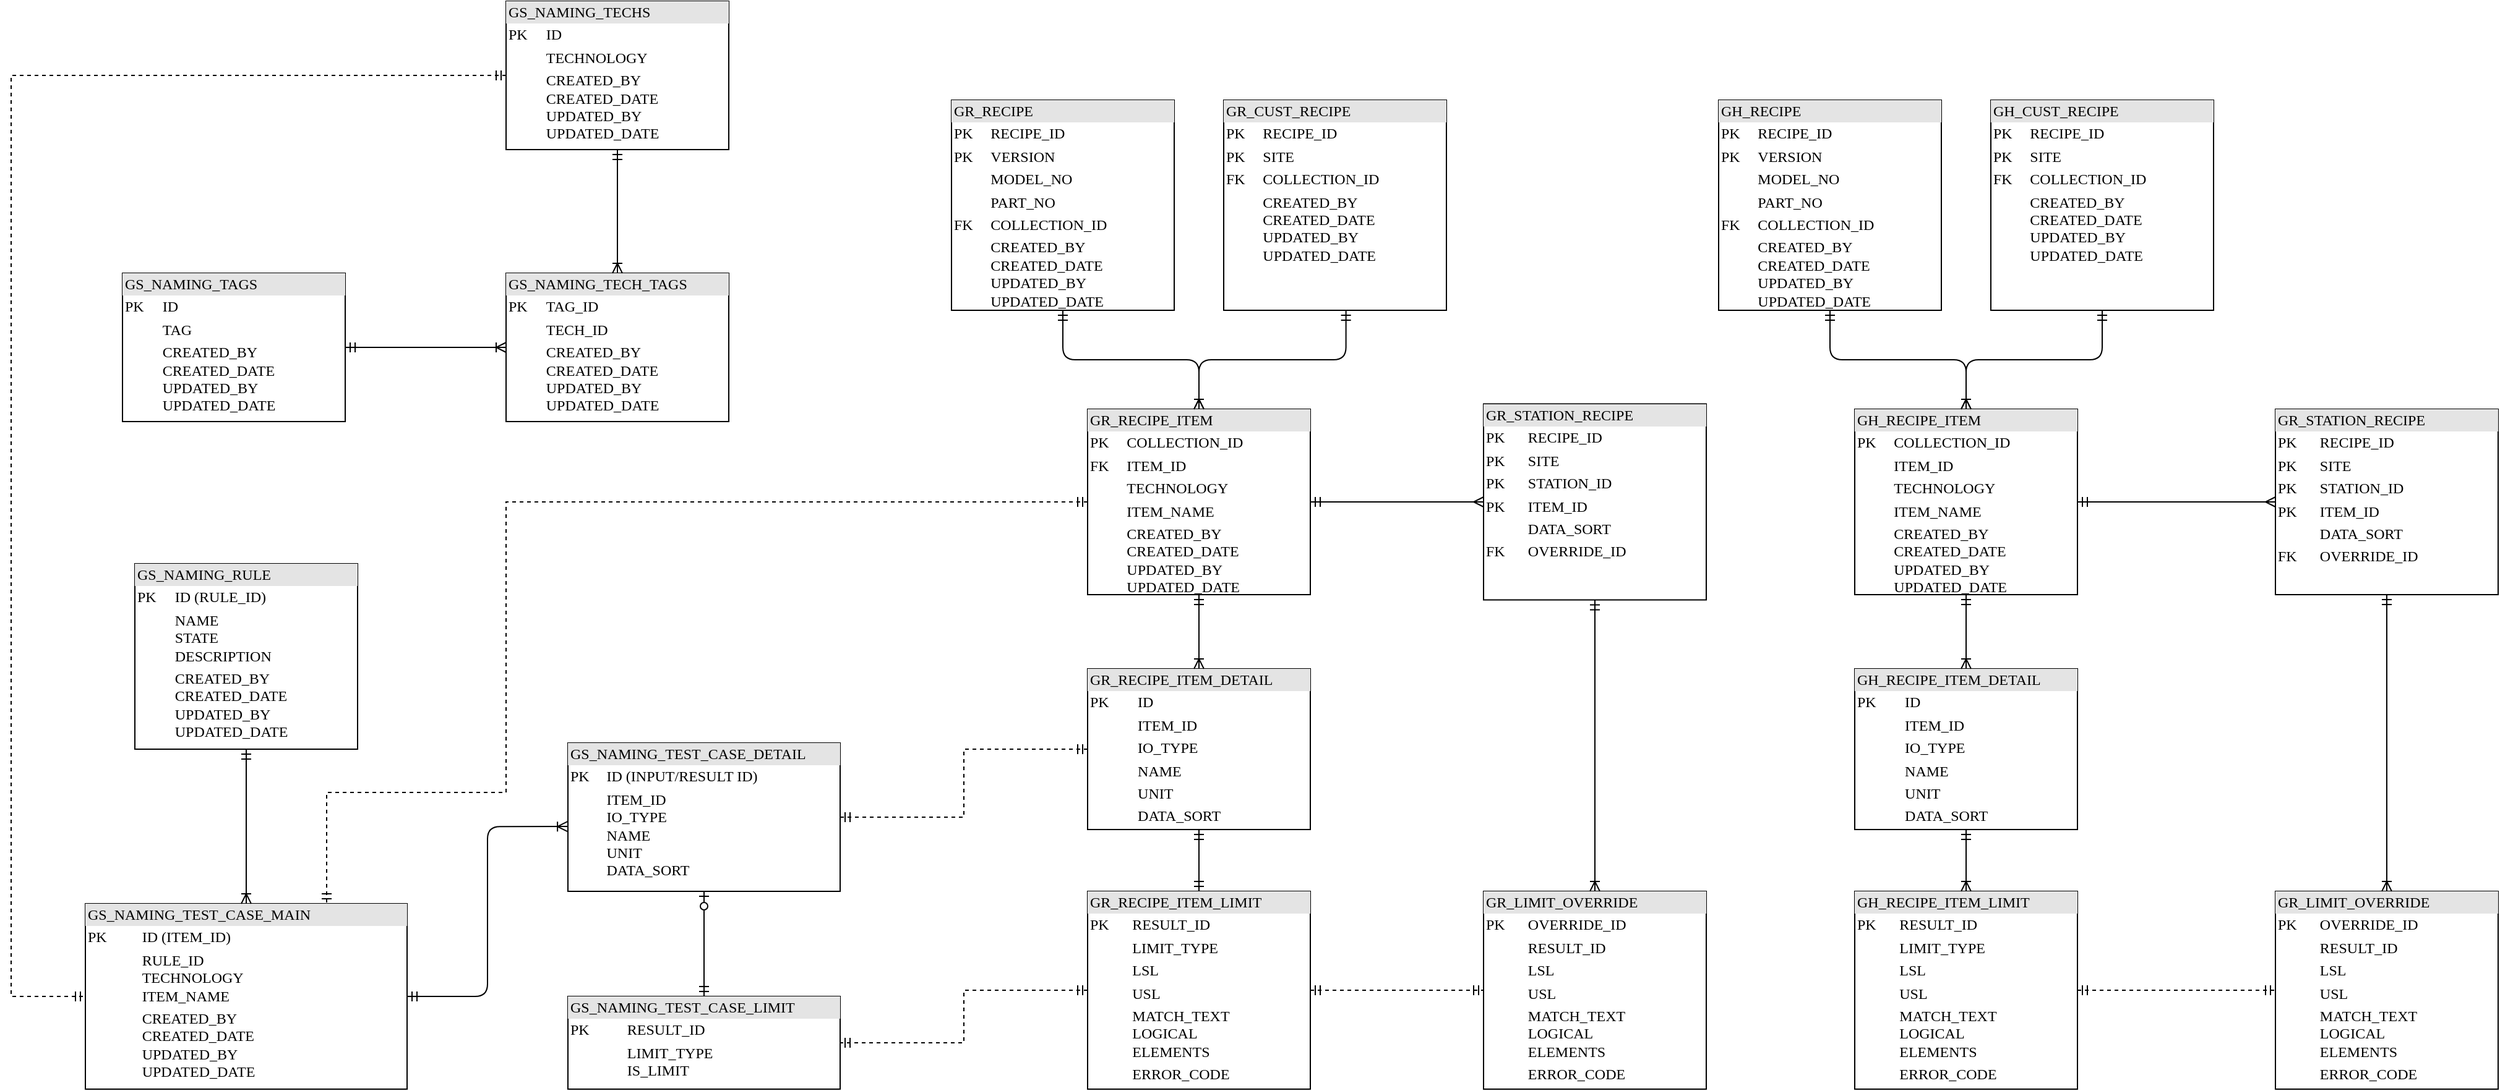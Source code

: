 <mxfile version="15.3.0" type="github"><diagram name="Page-1" id="2ca16b54-16f6-2749-3443-fa8db7711227"><mxGraphModel dx="3674" dy="1411" grid="1" gridSize="10" guides="1" tooltips="1" connect="1" arrows="1" fold="1" page="1" pageScale="1" pageWidth="1100" pageHeight="850" background="none" math="0" shadow="0"><root><mxCell id="0"/><mxCell id="1" parent="0"/><mxCell id="GwZT834iUaxnqz1lLXwt-57" value="" style="group" vertex="1" connectable="0" parent="1"><mxGeometry x="-990" y="30" width="2010" height="880" as="geometry"/></mxCell><mxCell id="GwZT834iUaxnqz1lLXwt-1" value="&lt;div style=&quot;box-sizing: border-box ; width: 100% ; background: #e4e4e4 ; padding: 2px&quot;&gt;GS_NAMING_TAGS&lt;/div&gt;&lt;table style=&quot;width: 100% ; font-size: 1em&quot; cellpadding=&quot;2&quot; cellspacing=&quot;0&quot;&gt;&lt;tbody&gt;&lt;tr&gt;&lt;td&gt;PK&lt;/td&gt;&lt;td&gt;ID&lt;/td&gt;&lt;/tr&gt;&lt;tr&gt;&lt;td&gt;&lt;br&gt;&lt;/td&gt;&lt;td&gt;TAG&lt;/td&gt;&lt;/tr&gt;&lt;tr&gt;&lt;td&gt;&lt;/td&gt;&lt;td&gt;CREATED_BY&lt;br&gt;CREATED_DATE&lt;br&gt;UPDATED_BY&lt;br&gt;UPDATED_DATE&lt;/td&gt;&lt;/tr&gt;&lt;/tbody&gt;&lt;/table&gt;" style="verticalAlign=top;align=left;overflow=fill;html=1;rounded=0;shadow=0;comic=0;labelBackgroundColor=none;strokeWidth=1;fontFamily=Verdana;fontSize=12" vertex="1" parent="GwZT834iUaxnqz1lLXwt-57"><mxGeometry x="90" y="220" width="180" height="120" as="geometry"/></mxCell><mxCell id="GwZT834iUaxnqz1lLXwt-2" value="&lt;div style=&quot;box-sizing: border-box ; width: 100% ; background: #e4e4e4 ; padding: 2px&quot;&gt;GS_NAMING_TECH_TAGS&lt;/div&gt;&lt;table style=&quot;width: 100% ; font-size: 1em&quot; cellpadding=&quot;2&quot; cellspacing=&quot;0&quot;&gt;&lt;tbody&gt;&lt;tr&gt;&lt;td&gt;PK&lt;/td&gt;&lt;td&gt;TAG_ID&lt;/td&gt;&lt;/tr&gt;&lt;tr&gt;&lt;td&gt;&lt;br&gt;&lt;/td&gt;&lt;td&gt;TECH_ID&lt;/td&gt;&lt;/tr&gt;&lt;tr&gt;&lt;td&gt;&lt;/td&gt;&lt;td&gt;CREATED_BY&lt;br&gt;CREATED_DATE&lt;br&gt;UPDATED_BY&lt;br&gt;UPDATED_DATE&lt;br&gt;&lt;/td&gt;&lt;/tr&gt;&lt;/tbody&gt;&lt;/table&gt;" style="verticalAlign=top;align=left;overflow=fill;html=1;rounded=0;shadow=0;comic=0;labelBackgroundColor=none;strokeWidth=1;fontFamily=Verdana;fontSize=12" vertex="1" parent="GwZT834iUaxnqz1lLXwt-57"><mxGeometry x="400" y="220" width="180" height="120" as="geometry"/></mxCell><mxCell id="GwZT834iUaxnqz1lLXwt-3" value="&lt;div style=&quot;box-sizing: border-box ; width: 100% ; background: #e4e4e4 ; padding: 2px&quot;&gt;GS_NAMING_TECHS&lt;/div&gt;&lt;table style=&quot;width: 100% ; font-size: 1em&quot; cellpadding=&quot;2&quot; cellspacing=&quot;0&quot;&gt;&lt;tbody&gt;&lt;tr&gt;&lt;td&gt;PK&lt;/td&gt;&lt;td&gt;ID&lt;/td&gt;&lt;/tr&gt;&lt;tr&gt;&lt;td&gt;&lt;br&gt;&lt;/td&gt;&lt;td&gt;TECHNOLOGY&lt;/td&gt;&lt;/tr&gt;&lt;tr&gt;&lt;td&gt;&lt;/td&gt;&lt;td&gt;CREATED_BY&lt;br&gt;CREATED_DATE&lt;br&gt;UPDATED_BY&lt;br&gt;UPDATED_DATE&lt;/td&gt;&lt;/tr&gt;&lt;/tbody&gt;&lt;/table&gt;" style="verticalAlign=top;align=left;overflow=fill;html=1;rounded=0;shadow=0;comic=0;labelBackgroundColor=none;strokeWidth=1;fontFamily=Verdana;fontSize=12" vertex="1" parent="GwZT834iUaxnqz1lLXwt-57"><mxGeometry x="400" width="180" height="120" as="geometry"/></mxCell><mxCell id="GwZT834iUaxnqz1lLXwt-4" value="" style="edgeStyle=orthogonalEdgeStyle;html=1;endArrow=ERoneToMany;startArrow=ERmandOne;labelBackgroundColor=none;fontFamily=Verdana;fontSize=12;align=left;exitX=0.5;exitY=1;exitDx=0;exitDy=0;" edge="1" parent="GwZT834iUaxnqz1lLXwt-57" source="GwZT834iUaxnqz1lLXwt-3" target="GwZT834iUaxnqz1lLXwt-2"><mxGeometry width="100" height="100" relative="1" as="geometry"><mxPoint x="950" y="190" as="sourcePoint"/><mxPoint x="950" y="250" as="targetPoint"/></mxGeometry></mxCell><mxCell id="GwZT834iUaxnqz1lLXwt-5" value="" style="edgeStyle=orthogonalEdgeStyle;html=1;endArrow=ERoneToMany;startArrow=ERmandOne;labelBackgroundColor=none;fontFamily=Verdana;fontSize=12;align=left;entryX=0;entryY=0.5;entryDx=0;entryDy=0;" edge="1" parent="GwZT834iUaxnqz1lLXwt-57" source="GwZT834iUaxnqz1lLXwt-1" target="GwZT834iUaxnqz1lLXwt-2"><mxGeometry width="100" height="100" relative="1" as="geometry"><mxPoint x="500" y="170" as="sourcePoint"/><mxPoint x="500" y="230" as="targetPoint"/></mxGeometry></mxCell><mxCell id="GwZT834iUaxnqz1lLXwt-6" value="&lt;div style=&quot;box-sizing: border-box ; width: 100% ; background: #e4e4e4 ; padding: 2px&quot;&gt;GS_NAMING_TEST_CASE_DETAIL&lt;/div&gt;&lt;table style=&quot;width: 100% ; font-size: 1em&quot; cellpadding=&quot;2&quot; cellspacing=&quot;0&quot;&gt;&lt;tbody&gt;&lt;tr&gt;&lt;td&gt;PK&lt;/td&gt;&lt;td&gt;ID (INPUT/RESULT ID)&lt;/td&gt;&lt;/tr&gt;&lt;tr&gt;&lt;td&gt;&lt;br&gt;&lt;/td&gt;&lt;td&gt;ITEM_ID&lt;br&gt;IO_TYPE&lt;br&gt;NAME&lt;br&gt;UNIT&lt;br&gt;DATA_SORT&lt;/td&gt;&lt;/tr&gt;&lt;tr&gt;&lt;td&gt;&lt;/td&gt;&lt;td&gt;&lt;br&gt;&lt;/td&gt;&lt;/tr&gt;&lt;/tbody&gt;&lt;/table&gt;" style="verticalAlign=top;align=left;overflow=fill;html=1;rounded=0;shadow=0;comic=0;labelBackgroundColor=none;strokeWidth=1;fontFamily=Verdana;fontSize=12" vertex="1" parent="GwZT834iUaxnqz1lLXwt-57"><mxGeometry x="450" y="600" width="220" height="120" as="geometry"/></mxCell><mxCell id="GwZT834iUaxnqz1lLXwt-7" value="&lt;div style=&quot;box-sizing: border-box ; width: 100% ; background: #e4e4e4 ; padding: 2px&quot;&gt;GS_NAMING_TEST_CASE_LIMIT&lt;/div&gt;&lt;table style=&quot;width: 100% ; font-size: 1em&quot; cellpadding=&quot;2&quot; cellspacing=&quot;0&quot;&gt;&lt;tbody&gt;&lt;tr&gt;&lt;td&gt;PK&lt;/td&gt;&lt;td&gt;RESULT_ID&lt;/td&gt;&lt;/tr&gt;&lt;tr&gt;&lt;td&gt;&lt;br&gt;&lt;/td&gt;&lt;td&gt;LIMIT_TYPE&lt;br&gt;IS_LIMIT&lt;/td&gt;&lt;/tr&gt;&lt;tr&gt;&lt;td&gt;&lt;/td&gt;&lt;td&gt;&lt;br&gt;&lt;/td&gt;&lt;/tr&gt;&lt;/tbody&gt;&lt;/table&gt;" style="verticalAlign=top;align=left;overflow=fill;html=1;rounded=0;shadow=0;comic=0;labelBackgroundColor=none;strokeWidth=1;fontFamily=Verdana;fontSize=12" vertex="1" parent="GwZT834iUaxnqz1lLXwt-57"><mxGeometry x="450" y="805" width="220" height="75" as="geometry"/></mxCell><mxCell id="GwZT834iUaxnqz1lLXwt-8" value="&lt;div style=&quot;box-sizing: border-box ; width: 100% ; background: #e4e4e4 ; padding: 2px&quot;&gt;GS_NAMING_TEST_CASE_MAIN&lt;/div&gt;&lt;table style=&quot;width: 100% ; font-size: 1em&quot; cellpadding=&quot;2&quot; cellspacing=&quot;0&quot;&gt;&lt;tbody&gt;&lt;tr&gt;&lt;td&gt;PK&lt;/td&gt;&lt;td&gt;ID (ITEM_ID)&lt;/td&gt;&lt;/tr&gt;&lt;tr&gt;&lt;td&gt;&lt;br&gt;&lt;/td&gt;&lt;td&gt;RULE_ID&lt;br&gt;TECHNOLOGY&lt;br&gt;ITEM_NAME&lt;/td&gt;&lt;/tr&gt;&lt;tr&gt;&lt;td&gt;&lt;/td&gt;&lt;td&gt;CREATED_BY&lt;br&gt;CREATED_DATE&lt;br&gt;UPDATED_BY&lt;br&gt;UPDATED_DATE&lt;/td&gt;&lt;/tr&gt;&lt;/tbody&gt;&lt;/table&gt;" style="verticalAlign=top;align=left;overflow=fill;html=1;rounded=0;shadow=0;comic=0;labelBackgroundColor=none;strokeWidth=1;fontFamily=Verdana;fontSize=12" vertex="1" parent="GwZT834iUaxnqz1lLXwt-57"><mxGeometry x="60" y="730" width="260" height="150" as="geometry"/></mxCell><mxCell id="GwZT834iUaxnqz1lLXwt-9" value="&lt;div style=&quot;box-sizing: border-box ; width: 100% ; background: #e4e4e4 ; padding: 2px&quot;&gt;GS_NAMING_RULE&lt;/div&gt;&lt;table style=&quot;width: 100% ; font-size: 1em&quot; cellpadding=&quot;2&quot; cellspacing=&quot;0&quot;&gt;&lt;tbody&gt;&lt;tr&gt;&lt;td&gt;PK&lt;/td&gt;&lt;td&gt;ID (RULE_ID)&lt;/td&gt;&lt;/tr&gt;&lt;tr&gt;&lt;td&gt;&lt;br&gt;&lt;/td&gt;&lt;td&gt;NAME&lt;br&gt;STATE&lt;br&gt;DESCRIPTION&lt;/td&gt;&lt;/tr&gt;&lt;tr&gt;&lt;td&gt;&lt;/td&gt;&lt;td&gt;CREATED_BY&lt;br&gt;CREATED_DATE&lt;br&gt;UPDATED_BY&lt;br&gt;UPDATED_DATE&lt;/td&gt;&lt;/tr&gt;&lt;/tbody&gt;&lt;/table&gt;" style="verticalAlign=top;align=left;overflow=fill;html=1;rounded=0;shadow=0;comic=0;labelBackgroundColor=none;strokeWidth=1;fontFamily=Verdana;fontSize=12" vertex="1" parent="GwZT834iUaxnqz1lLXwt-57"><mxGeometry x="100" y="455" width="180" height="150" as="geometry"/></mxCell><mxCell id="GwZT834iUaxnqz1lLXwt-12" value="" style="edgeStyle=orthogonalEdgeStyle;html=1;endArrow=ERoneToMany;startArrow=ERmandOne;labelBackgroundColor=none;fontFamily=Verdana;fontSize=12;align=left;exitX=0.5;exitY=1;exitDx=0;exitDy=0;" edge="1" parent="GwZT834iUaxnqz1lLXwt-57" source="GwZT834iUaxnqz1lLXwt-9" target="GwZT834iUaxnqz1lLXwt-8"><mxGeometry width="100" height="100" relative="1" as="geometry"><mxPoint x="880" y="170" as="sourcePoint"/><mxPoint x="880" y="230" as="targetPoint"/></mxGeometry></mxCell><mxCell id="GwZT834iUaxnqz1lLXwt-13" value="" style="edgeStyle=orthogonalEdgeStyle;html=1;endArrow=ERoneToMany;startArrow=ERmandOne;labelBackgroundColor=none;fontFamily=Verdana;fontSize=12;align=left;exitX=1;exitY=0.5;exitDx=0;exitDy=0;entryX=-0.002;entryY=0.563;entryDx=0;entryDy=0;entryPerimeter=0;" edge="1" parent="GwZT834iUaxnqz1lLXwt-57" source="GwZT834iUaxnqz1lLXwt-8" target="GwZT834iUaxnqz1lLXwt-6"><mxGeometry width="100" height="100" relative="1" as="geometry"><mxPoint x="150" y="640" as="sourcePoint"/><mxPoint x="200" y="740" as="targetPoint"/></mxGeometry></mxCell><mxCell id="GwZT834iUaxnqz1lLXwt-15" style="edgeStyle=orthogonalEdgeStyle;rounded=0;orthogonalLoop=1;jettySize=auto;html=1;exitX=0;exitY=0.5;exitDx=0;exitDy=0;entryX=0;entryY=0.5;entryDx=0;entryDy=0;startArrow=ERmandOne;startFill=0;endArrow=ERmandOne;endFill=0;dashed=1;" edge="1" parent="GwZT834iUaxnqz1lLXwt-57" source="GwZT834iUaxnqz1lLXwt-3" target="GwZT834iUaxnqz1lLXwt-8"><mxGeometry relative="1" as="geometry"><Array as="points"><mxPoint y="60"/><mxPoint y="805"/></Array></mxGeometry></mxCell><mxCell id="GwZT834iUaxnqz1lLXwt-14" value="" style="edgeStyle=orthogonalEdgeStyle;html=1;endArrow=ERzeroToOne;startArrow=ERmandOne;labelBackgroundColor=none;fontFamily=Verdana;fontSize=12;align=left;exitX=0.5;exitY=0;exitDx=0;exitDy=0;endFill=0;" edge="1" parent="GwZT834iUaxnqz1lLXwt-57" source="GwZT834iUaxnqz1lLXwt-7" target="GwZT834iUaxnqz1lLXwt-6"><mxGeometry width="100" height="100" relative="1" as="geometry"><mxPoint x="320" y="670" as="sourcePoint"/><mxPoint x="459.56" y="532.56" as="targetPoint"/></mxGeometry></mxCell><mxCell id="GwZT834iUaxnqz1lLXwt-16" value="&lt;div style=&quot;box-sizing: border-box ; width: 100% ; background: #e4e4e4 ; padding: 2px&quot;&gt;GR_RECIPE&lt;/div&gt;&lt;table style=&quot;width: 100% ; font-size: 1em&quot; cellpadding=&quot;2&quot; cellspacing=&quot;0&quot;&gt;&lt;tbody&gt;&lt;tr&gt;&lt;td&gt;PK&lt;/td&gt;&lt;td&gt;RECIPE_ID&lt;/td&gt;&lt;/tr&gt;&lt;tr&gt;&lt;td&gt;PK&lt;/td&gt;&lt;td&gt;VERSION&lt;/td&gt;&lt;/tr&gt;&lt;tr&gt;&lt;td&gt;&lt;/td&gt;&lt;td&gt;MODEL_NO&lt;/td&gt;&lt;/tr&gt;&lt;tr&gt;&lt;td&gt;&lt;br&gt;&lt;/td&gt;&lt;td&gt;PART_NO&lt;br&gt;&lt;/td&gt;&lt;/tr&gt;&lt;tr&gt;&lt;td&gt;FK&lt;/td&gt;&lt;td&gt;COLLECTION_ID&lt;br&gt;&lt;/td&gt;&lt;/tr&gt;&lt;tr&gt;&lt;td&gt;&lt;br&gt;&lt;/td&gt;&lt;td&gt;CREATED_BY&lt;br&gt;CREATED_DATE&lt;br&gt;UPDATED_BY&lt;br&gt;UPDATED_DATE&lt;br&gt;&lt;/td&gt;&lt;/tr&gt;&lt;/tbody&gt;&lt;/table&gt;" style="verticalAlign=top;align=left;overflow=fill;html=1;rounded=0;shadow=0;comic=0;labelBackgroundColor=none;strokeWidth=1;fontFamily=Verdana;fontSize=12" vertex="1" parent="GwZT834iUaxnqz1lLXwt-57"><mxGeometry x="760" y="80" width="180" height="170" as="geometry"/></mxCell><mxCell id="GwZT834iUaxnqz1lLXwt-17" value="&lt;div style=&quot;box-sizing: border-box ; width: 100% ; background: #e4e4e4 ; padding: 2px&quot;&gt;GR_RECIPE_ITEM&lt;/div&gt;&lt;table style=&quot;width: 100% ; font-size: 1em&quot; cellpadding=&quot;2&quot; cellspacing=&quot;0&quot;&gt;&lt;tbody&gt;&lt;tr&gt;&lt;td&gt;PK&lt;/td&gt;&lt;td&gt;COLLECTION_ID&lt;br&gt;&lt;/td&gt;&lt;/tr&gt;&lt;tr&gt;&lt;td&gt;FK&lt;/td&gt;&lt;td&gt;ITEM_ID&lt;br&gt;&lt;/td&gt;&lt;/tr&gt;&lt;tr&gt;&lt;td&gt;&lt;/td&gt;&lt;td&gt;TECHNOLOGY&lt;br&gt;&lt;/td&gt;&lt;/tr&gt;&lt;tr&gt;&lt;td&gt;&lt;br&gt;&lt;/td&gt;&lt;td&gt;ITEM_NAME&lt;br&gt;&lt;/td&gt;&lt;/tr&gt;&lt;tr&gt;&lt;td&gt;&lt;br&gt;&lt;/td&gt;&lt;td&gt;CREATED_BY&lt;br&gt;CREATED_DATE&lt;br&gt;UPDATED_BY&lt;br&gt;UPDATED_DATE&lt;br&gt;&lt;/td&gt;&lt;/tr&gt;&lt;tr&gt;&lt;td&gt;&lt;br&gt;&lt;/td&gt;&lt;td&gt;&lt;br&gt;&lt;/td&gt;&lt;/tr&gt;&lt;/tbody&gt;&lt;/table&gt;" style="verticalAlign=top;align=left;overflow=fill;html=1;rounded=0;shadow=0;comic=0;labelBackgroundColor=none;strokeWidth=1;fontFamily=Verdana;fontSize=12" vertex="1" parent="GwZT834iUaxnqz1lLXwt-57"><mxGeometry x="870" y="330" width="180" height="150" as="geometry"/></mxCell><mxCell id="GwZT834iUaxnqz1lLXwt-20" value="&lt;div style=&quot;box-sizing: border-box ; width: 100% ; background: #e4e4e4 ; padding: 2px&quot;&gt;GR_CUST_RECIPE&lt;/div&gt;&lt;table style=&quot;width: 100% ; font-size: 1em&quot; cellpadding=&quot;2&quot; cellspacing=&quot;0&quot;&gt;&lt;tbody&gt;&lt;tr&gt;&lt;td&gt;PK&lt;/td&gt;&lt;td&gt;RECIPE_ID&lt;/td&gt;&lt;/tr&gt;&lt;tr&gt;&lt;td&gt;PK&lt;/td&gt;&lt;td&gt;SITE&lt;/td&gt;&lt;/tr&gt;&lt;tr&gt;&lt;td&gt;FK&lt;/td&gt;&lt;td&gt;COLLECTION_ID&lt;/td&gt;&lt;/tr&gt;&lt;tr&gt;&lt;td&gt;&lt;br&gt;&lt;/td&gt;&lt;td&gt;CREATED_BY&lt;br&gt;CREATED_DATE&lt;br&gt;UPDATED_BY&lt;br&gt;UPDATED_DATE&lt;br&gt;&lt;/td&gt;&lt;/tr&gt;&lt;tr&gt;&lt;td&gt;&lt;br&gt;&lt;/td&gt;&lt;td&gt;&lt;br&gt;&lt;/td&gt;&lt;/tr&gt;&lt;tr&gt;&lt;td&gt;&lt;br&gt;&lt;/td&gt;&lt;td&gt;&lt;br&gt;&lt;/td&gt;&lt;/tr&gt;&lt;/tbody&gt;&lt;/table&gt;" style="verticalAlign=top;align=left;overflow=fill;html=1;rounded=0;shadow=0;comic=0;labelBackgroundColor=none;strokeWidth=1;fontFamily=Verdana;fontSize=12" vertex="1" parent="GwZT834iUaxnqz1lLXwt-57"><mxGeometry x="980" y="80" width="180" height="170" as="geometry"/></mxCell><mxCell id="GwZT834iUaxnqz1lLXwt-21" value="&lt;div style=&quot;box-sizing: border-box ; width: 100% ; background: #e4e4e4 ; padding: 2px&quot;&gt;GR_RECIPE_ITEM_DETAIL&lt;br&gt;&lt;/div&gt;&lt;table style=&quot;width: 100% ; font-size: 1em&quot; cellpadding=&quot;2&quot; cellspacing=&quot;0&quot;&gt;&lt;tbody&gt;&lt;tr&gt;&lt;td&gt;PK&lt;/td&gt;&lt;td&gt;ID&lt;br&gt;&lt;/td&gt;&lt;/tr&gt;&lt;tr&gt;&lt;td&gt;&lt;br&gt;&lt;/td&gt;&lt;td&gt;ITEM_ID&lt;/td&gt;&lt;/tr&gt;&lt;tr&gt;&lt;td&gt;&lt;/td&gt;&lt;td&gt;IO_TYPE&lt;br&gt;&lt;/td&gt;&lt;/tr&gt;&lt;tr&gt;&lt;td&gt;&lt;br&gt;&lt;/td&gt;&lt;td&gt;NAME&lt;br&gt;&lt;/td&gt;&lt;/tr&gt;&lt;tr&gt;&lt;td&gt;&lt;br&gt;&lt;/td&gt;&lt;td&gt;UNIT&lt;br&gt;&lt;/td&gt;&lt;/tr&gt;&lt;tr&gt;&lt;td&gt;&lt;br&gt;&lt;/td&gt;&lt;td&gt;DATA_SORT&lt;br&gt;&lt;/td&gt;&lt;/tr&gt;&lt;/tbody&gt;&lt;/table&gt;" style="verticalAlign=top;align=left;overflow=fill;html=1;rounded=0;shadow=0;comic=0;labelBackgroundColor=none;strokeWidth=1;fontFamily=Verdana;fontSize=12" vertex="1" parent="GwZT834iUaxnqz1lLXwt-57"><mxGeometry x="870" y="540" width="180" height="130" as="geometry"/></mxCell><mxCell id="GwZT834iUaxnqz1lLXwt-22" value="&lt;div style=&quot;box-sizing: border-box ; width: 100% ; background: #e4e4e4 ; padding: 2px&quot;&gt;GR_RECIPE_ITEM_LIMIT&lt;br&gt;&lt;/div&gt;&lt;table style=&quot;width: 100% ; font-size: 1em&quot; cellpadding=&quot;2&quot; cellspacing=&quot;0&quot;&gt;&lt;tbody&gt;&lt;tr&gt;&lt;td&gt;PK&lt;/td&gt;&lt;td&gt;RESULT_ID&lt;br&gt;&lt;/td&gt;&lt;/tr&gt;&lt;tr&gt;&lt;td&gt;&lt;br&gt;&lt;/td&gt;&lt;td&gt;LIMIT_TYPE&lt;br&gt;&lt;/td&gt;&lt;/tr&gt;&lt;tr&gt;&lt;td&gt;&lt;/td&gt;&lt;td&gt;LSL&lt;br&gt;&lt;/td&gt;&lt;/tr&gt;&lt;tr&gt;&lt;td&gt;&lt;br&gt;&lt;/td&gt;&lt;td&gt;USL&lt;/td&gt;&lt;/tr&gt;&lt;tr&gt;&lt;td&gt;&lt;br&gt;&lt;/td&gt;&lt;td&gt;MATCH_TEXT&lt;br&gt;LOGICAL&lt;br&gt;ELEMENTS&lt;br&gt;&lt;/td&gt;&lt;/tr&gt;&lt;tr&gt;&lt;td&gt;&lt;br&gt;&lt;/td&gt;&lt;td&gt;ERROR_CODE&lt;br&gt;&lt;/td&gt;&lt;/tr&gt;&lt;/tbody&gt;&lt;/table&gt;" style="verticalAlign=top;align=left;overflow=fill;html=1;rounded=0;shadow=0;comic=0;labelBackgroundColor=none;strokeWidth=1;fontFamily=Verdana;fontSize=12" vertex="1" parent="GwZT834iUaxnqz1lLXwt-57"><mxGeometry x="870" y="720" width="180" height="160" as="geometry"/></mxCell><mxCell id="GwZT834iUaxnqz1lLXwt-23" value="" style="edgeStyle=orthogonalEdgeStyle;html=1;endArrow=ERoneToMany;startArrow=ERmandOne;labelBackgroundColor=none;fontFamily=Verdana;fontSize=12;align=left;exitX=0.5;exitY=1;exitDx=0;exitDy=0;entryX=0.5;entryY=0;entryDx=0;entryDy=0;" edge="1" parent="GwZT834iUaxnqz1lLXwt-57" source="GwZT834iUaxnqz1lLXwt-16" target="GwZT834iUaxnqz1lLXwt-17"><mxGeometry width="100" height="100" relative="1" as="geometry"><mxPoint x="500" y="130" as="sourcePoint"/><mxPoint x="500" y="230" as="targetPoint"/></mxGeometry></mxCell><mxCell id="GwZT834iUaxnqz1lLXwt-24" value="" style="edgeStyle=orthogonalEdgeStyle;html=1;endArrow=ERoneToMany;startArrow=ERmandOne;labelBackgroundColor=none;fontFamily=Verdana;fontSize=12;align=left;exitX=0.549;exitY=1;exitDx=0;exitDy=0;exitPerimeter=0;entryX=0.5;entryY=0;entryDx=0;entryDy=0;" edge="1" parent="GwZT834iUaxnqz1lLXwt-57" source="GwZT834iUaxnqz1lLXwt-20" target="GwZT834iUaxnqz1lLXwt-17"><mxGeometry width="100" height="100" relative="1" as="geometry"><mxPoint x="500" y="130" as="sourcePoint"/><mxPoint x="500" y="230" as="targetPoint"/></mxGeometry></mxCell><mxCell id="GwZT834iUaxnqz1lLXwt-25" value="" style="edgeStyle=orthogonalEdgeStyle;html=1;endArrow=ERoneToMany;startArrow=ERmandOne;labelBackgroundColor=none;fontFamily=Verdana;fontSize=12;align=left;exitX=0.5;exitY=1;exitDx=0;exitDy=0;entryX=0.5;entryY=0;entryDx=0;entryDy=0;" edge="1" parent="GwZT834iUaxnqz1lLXwt-57" source="GwZT834iUaxnqz1lLXwt-17" target="GwZT834iUaxnqz1lLXwt-21"><mxGeometry width="100" height="100" relative="1" as="geometry"><mxPoint x="330" y="815" as="sourcePoint"/><mxPoint x="1100" y="530" as="targetPoint"/></mxGeometry></mxCell><mxCell id="GwZT834iUaxnqz1lLXwt-26" value="" style="edgeStyle=orthogonalEdgeStyle;html=1;endArrow=ERmandOne;startArrow=ERmandOne;labelBackgroundColor=none;fontFamily=Verdana;fontSize=12;align=left;exitX=0.5;exitY=1;exitDx=0;exitDy=0;entryX=0.5;entryY=0;entryDx=0;entryDy=0;endFill=0;" edge="1" parent="GwZT834iUaxnqz1lLXwt-57" source="GwZT834iUaxnqz1lLXwt-21" target="GwZT834iUaxnqz1lLXwt-22"><mxGeometry width="100" height="100" relative="1" as="geometry"><mxPoint x="970" y="435" as="sourcePoint"/><mxPoint x="970" y="535" as="targetPoint"/></mxGeometry></mxCell><mxCell id="GwZT834iUaxnqz1lLXwt-28" style="edgeStyle=orthogonalEdgeStyle;rounded=0;orthogonalLoop=1;jettySize=auto;html=1;exitX=0;exitY=0.5;exitDx=0;exitDy=0;entryX=0.75;entryY=0;entryDx=0;entryDy=0;startArrow=ERmandOne;startFill=0;endArrow=ERmandOne;endFill=0;dashed=1;" edge="1" parent="GwZT834iUaxnqz1lLXwt-57" source="GwZT834iUaxnqz1lLXwt-17" target="GwZT834iUaxnqz1lLXwt-8"><mxGeometry relative="1" as="geometry"><mxPoint x="410" y="70" as="sourcePoint"/><mxPoint x="70" y="815" as="targetPoint"/><Array as="points"><mxPoint x="400" y="405"/><mxPoint x="400" y="640"/><mxPoint x="255" y="640"/></Array></mxGeometry></mxCell><mxCell id="GwZT834iUaxnqz1lLXwt-30" style="edgeStyle=orthogonalEdgeStyle;rounded=0;orthogonalLoop=1;jettySize=auto;html=1;exitX=0;exitY=0.5;exitDx=0;exitDy=0;entryX=1;entryY=0.5;entryDx=0;entryDy=0;dashed=1;startArrow=ERmandOne;startFill=0;endArrow=ERmandOne;endFill=0;" edge="1" parent="GwZT834iUaxnqz1lLXwt-57" source="GwZT834iUaxnqz1lLXwt-21" target="GwZT834iUaxnqz1lLXwt-6"><mxGeometry relative="1" as="geometry"/></mxCell><mxCell id="GwZT834iUaxnqz1lLXwt-31" style="edgeStyle=orthogonalEdgeStyle;rounded=0;orthogonalLoop=1;jettySize=auto;html=1;exitX=0;exitY=0.5;exitDx=0;exitDy=0;entryX=1;entryY=0.5;entryDx=0;entryDy=0;dashed=1;startArrow=ERmandOne;startFill=0;endArrow=ERmandOne;endFill=0;" edge="1" parent="GwZT834iUaxnqz1lLXwt-57" source="GwZT834iUaxnqz1lLXwt-22" target="GwZT834iUaxnqz1lLXwt-7"><mxGeometry relative="1" as="geometry"><mxPoint x="880" y="615" as="sourcePoint"/><mxPoint x="680" y="670" as="targetPoint"/></mxGeometry></mxCell><mxCell id="GwZT834iUaxnqz1lLXwt-32" value="&lt;div style=&quot;box-sizing: border-box ; width: 100% ; background: #e4e4e4 ; padding: 2px&quot;&gt;GH_RECIPE&lt;/div&gt;&lt;table style=&quot;width: 100% ; font-size: 1em&quot; cellpadding=&quot;2&quot; cellspacing=&quot;0&quot;&gt;&lt;tbody&gt;&lt;tr&gt;&lt;td&gt;PK&lt;/td&gt;&lt;td&gt;RECIPE_ID&lt;/td&gt;&lt;/tr&gt;&lt;tr&gt;&lt;td&gt;PK&lt;/td&gt;&lt;td&gt;VERSION&lt;/td&gt;&lt;/tr&gt;&lt;tr&gt;&lt;td&gt;&lt;/td&gt;&lt;td&gt;MODEL_NO&lt;/td&gt;&lt;/tr&gt;&lt;tr&gt;&lt;td&gt;&lt;br&gt;&lt;/td&gt;&lt;td&gt;PART_NO&lt;br&gt;&lt;/td&gt;&lt;/tr&gt;&lt;tr&gt;&lt;td&gt;FK&lt;/td&gt;&lt;td&gt;COLLECTION_ID&lt;br&gt;&lt;/td&gt;&lt;/tr&gt;&lt;tr&gt;&lt;td&gt;&lt;br&gt;&lt;/td&gt;&lt;td&gt;CREATED_BY&lt;br&gt;CREATED_DATE&lt;br&gt;UPDATED_BY&lt;br&gt;UPDATED_DATE&lt;br&gt;&lt;/td&gt;&lt;/tr&gt;&lt;/tbody&gt;&lt;/table&gt;" style="verticalAlign=top;align=left;overflow=fill;html=1;rounded=0;shadow=0;comic=0;labelBackgroundColor=none;strokeWidth=1;fontFamily=Verdana;fontSize=12" vertex="1" parent="GwZT834iUaxnqz1lLXwt-57"><mxGeometry x="1380" y="80" width="180" height="170" as="geometry"/></mxCell><mxCell id="GwZT834iUaxnqz1lLXwt-33" value="&lt;div style=&quot;box-sizing: border-box ; width: 100% ; background: #e4e4e4 ; padding: 2px&quot;&gt;GH_RECIPE_ITEM&lt;/div&gt;&lt;table style=&quot;width: 100% ; font-size: 1em&quot; cellpadding=&quot;2&quot; cellspacing=&quot;0&quot;&gt;&lt;tbody&gt;&lt;tr&gt;&lt;td&gt;PK&lt;/td&gt;&lt;td&gt;COLLECTION_ID&lt;br&gt;&lt;/td&gt;&lt;/tr&gt;&lt;tr&gt;&lt;td&gt;&lt;br&gt;&lt;/td&gt;&lt;td&gt;ITEM_ID&lt;br&gt;&lt;/td&gt;&lt;/tr&gt;&lt;tr&gt;&lt;td&gt;&lt;/td&gt;&lt;td&gt;TECHNOLOGY&lt;br&gt;&lt;/td&gt;&lt;/tr&gt;&lt;tr&gt;&lt;td&gt;&lt;br&gt;&lt;/td&gt;&lt;td&gt;ITEM_NAME&lt;br&gt;&lt;/td&gt;&lt;/tr&gt;&lt;tr&gt;&lt;td&gt;&lt;br&gt;&lt;/td&gt;&lt;td&gt;CREATED_BY&lt;br&gt;CREATED_DATE&lt;br&gt;UPDATED_BY&lt;br&gt;UPDATED_DATE&lt;br&gt;&lt;/td&gt;&lt;/tr&gt;&lt;tr&gt;&lt;td&gt;&lt;br&gt;&lt;/td&gt;&lt;td&gt;&lt;br&gt;&lt;/td&gt;&lt;/tr&gt;&lt;/tbody&gt;&lt;/table&gt;" style="verticalAlign=top;align=left;overflow=fill;html=1;rounded=0;shadow=0;comic=0;labelBackgroundColor=none;strokeWidth=1;fontFamily=Verdana;fontSize=12" vertex="1" parent="GwZT834iUaxnqz1lLXwt-57"><mxGeometry x="1490" y="330" width="180" height="150" as="geometry"/></mxCell><mxCell id="GwZT834iUaxnqz1lLXwt-35" value="&lt;div style=&quot;box-sizing: border-box ; width: 100% ; background: #e4e4e4 ; padding: 2px&quot;&gt;GH_RECIPE_ITEM_DETAIL&lt;br&gt;&lt;/div&gt;&lt;table style=&quot;width: 100% ; font-size: 1em&quot; cellpadding=&quot;2&quot; cellspacing=&quot;0&quot;&gt;&lt;tbody&gt;&lt;tr&gt;&lt;td&gt;PK&lt;/td&gt;&lt;td&gt;ID&lt;br&gt;&lt;/td&gt;&lt;/tr&gt;&lt;tr&gt;&lt;td&gt;&lt;br&gt;&lt;/td&gt;&lt;td&gt;ITEM_ID&lt;/td&gt;&lt;/tr&gt;&lt;tr&gt;&lt;td&gt;&lt;/td&gt;&lt;td&gt;IO_TYPE&lt;br&gt;&lt;/td&gt;&lt;/tr&gt;&lt;tr&gt;&lt;td&gt;&lt;br&gt;&lt;/td&gt;&lt;td&gt;NAME&lt;br&gt;&lt;/td&gt;&lt;/tr&gt;&lt;tr&gt;&lt;td&gt;&lt;br&gt;&lt;/td&gt;&lt;td&gt;UNIT&lt;br&gt;&lt;/td&gt;&lt;/tr&gt;&lt;tr&gt;&lt;td&gt;&lt;br&gt;&lt;/td&gt;&lt;td&gt;DATA_SORT&lt;br&gt;&lt;/td&gt;&lt;/tr&gt;&lt;/tbody&gt;&lt;/table&gt;" style="verticalAlign=top;align=left;overflow=fill;html=1;rounded=0;shadow=0;comic=0;labelBackgroundColor=none;strokeWidth=1;fontFamily=Verdana;fontSize=12" vertex="1" parent="GwZT834iUaxnqz1lLXwt-57"><mxGeometry x="1490" y="540" width="180" height="130" as="geometry"/></mxCell><mxCell id="GwZT834iUaxnqz1lLXwt-36" value="&lt;div style=&quot;box-sizing: border-box ; width: 100% ; background: #e4e4e4 ; padding: 2px&quot;&gt;GH_RECIPE_ITEM_LIMIT&lt;br&gt;&lt;/div&gt;&lt;table style=&quot;width: 100% ; font-size: 1em&quot; cellpadding=&quot;2&quot; cellspacing=&quot;0&quot;&gt;&lt;tbody&gt;&lt;tr&gt;&lt;td&gt;PK&lt;/td&gt;&lt;td&gt;RESULT_ID&lt;br&gt;&lt;/td&gt;&lt;/tr&gt;&lt;tr&gt;&lt;td&gt;&lt;br&gt;&lt;/td&gt;&lt;td&gt;LIMIT_TYPE&lt;br&gt;&lt;/td&gt;&lt;/tr&gt;&lt;tr&gt;&lt;td&gt;&lt;/td&gt;&lt;td&gt;LSL&lt;br&gt;&lt;/td&gt;&lt;/tr&gt;&lt;tr&gt;&lt;td&gt;&lt;br&gt;&lt;/td&gt;&lt;td&gt;USL&lt;/td&gt;&lt;/tr&gt;&lt;tr&gt;&lt;td&gt;&lt;br&gt;&lt;/td&gt;&lt;td&gt;MATCH_TEXT&lt;br&gt;LOGICAL&lt;br&gt;ELEMENTS&lt;br&gt;&lt;/td&gt;&lt;/tr&gt;&lt;tr&gt;&lt;td&gt;&lt;br&gt;&lt;/td&gt;&lt;td&gt;ERROR_CODE&lt;br&gt;&lt;/td&gt;&lt;/tr&gt;&lt;/tbody&gt;&lt;/table&gt;" style="verticalAlign=top;align=left;overflow=fill;html=1;rounded=0;shadow=0;comic=0;labelBackgroundColor=none;strokeWidth=1;fontFamily=Verdana;fontSize=12" vertex="1" parent="GwZT834iUaxnqz1lLXwt-57"><mxGeometry x="1490" y="720" width="180" height="160" as="geometry"/></mxCell><mxCell id="GwZT834iUaxnqz1lLXwt-37" value="" style="edgeStyle=orthogonalEdgeStyle;html=1;endArrow=ERoneToMany;startArrow=ERmandOne;labelBackgroundColor=none;fontFamily=Verdana;fontSize=12;align=left;exitX=0.5;exitY=1;exitDx=0;exitDy=0;entryX=0.5;entryY=0;entryDx=0;entryDy=0;" edge="1" parent="GwZT834iUaxnqz1lLXwt-57" source="GwZT834iUaxnqz1lLXwt-32" target="GwZT834iUaxnqz1lLXwt-33"><mxGeometry width="100" height="100" relative="1" as="geometry"><mxPoint x="1120" y="130" as="sourcePoint"/><mxPoint x="1120" y="230" as="targetPoint"/></mxGeometry></mxCell><mxCell id="GwZT834iUaxnqz1lLXwt-38" value="" style="edgeStyle=orthogonalEdgeStyle;html=1;endArrow=ERoneToMany;startArrow=ERmandOne;labelBackgroundColor=none;fontFamily=Verdana;fontSize=12;align=left;exitX=0.5;exitY=1;exitDx=0;exitDy=0;entryX=0.5;entryY=0;entryDx=0;entryDy=0;" edge="1" parent="GwZT834iUaxnqz1lLXwt-57" source="GwZT834iUaxnqz1lLXwt-41" target="GwZT834iUaxnqz1lLXwt-33"><mxGeometry width="100" height="100" relative="1" as="geometry"><mxPoint x="1120" y="130" as="sourcePoint"/><mxPoint x="1120" y="230" as="targetPoint"/></mxGeometry></mxCell><mxCell id="GwZT834iUaxnqz1lLXwt-39" value="" style="edgeStyle=orthogonalEdgeStyle;html=1;endArrow=ERoneToMany;startArrow=ERmandOne;labelBackgroundColor=none;fontFamily=Verdana;fontSize=12;align=left;exitX=0.5;exitY=1;exitDx=0;exitDy=0;entryX=0.5;entryY=0;entryDx=0;entryDy=0;" edge="1" parent="GwZT834iUaxnqz1lLXwt-57" source="GwZT834iUaxnqz1lLXwt-33" target="GwZT834iUaxnqz1lLXwt-35"><mxGeometry width="100" height="100" relative="1" as="geometry"><mxPoint x="950" y="815" as="sourcePoint"/><mxPoint x="1720" y="530" as="targetPoint"/></mxGeometry></mxCell><mxCell id="GwZT834iUaxnqz1lLXwt-40" value="" style="edgeStyle=orthogonalEdgeStyle;html=1;endArrow=ERoneToMany;startArrow=ERmandOne;labelBackgroundColor=none;fontFamily=Verdana;fontSize=12;align=left;exitX=0.5;exitY=1;exitDx=0;exitDy=0;entryX=0.5;entryY=0;entryDx=0;entryDy=0;" edge="1" parent="GwZT834iUaxnqz1lLXwt-57" source="GwZT834iUaxnqz1lLXwt-35" target="GwZT834iUaxnqz1lLXwt-36"><mxGeometry width="100" height="100" relative="1" as="geometry"><mxPoint x="1590" y="435" as="sourcePoint"/><mxPoint x="1590" y="535" as="targetPoint"/></mxGeometry></mxCell><mxCell id="GwZT834iUaxnqz1lLXwt-41" value="&lt;div style=&quot;box-sizing: border-box ; width: 100% ; background: #e4e4e4 ; padding: 2px&quot;&gt;GH_CUST_RECIPE&lt;/div&gt;&lt;table style=&quot;width: 100% ; font-size: 1em&quot; cellpadding=&quot;2&quot; cellspacing=&quot;0&quot;&gt;&lt;tbody&gt;&lt;tr&gt;&lt;td&gt;PK&lt;/td&gt;&lt;td&gt;RECIPE_ID&lt;/td&gt;&lt;/tr&gt;&lt;tr&gt;&lt;td&gt;PK&lt;/td&gt;&lt;td&gt;SITE&lt;/td&gt;&lt;/tr&gt;&lt;tr&gt;&lt;td&gt;FK&lt;/td&gt;&lt;td&gt;COLLECTION_ID&lt;/td&gt;&lt;/tr&gt;&lt;tr&gt;&lt;td&gt;&lt;br&gt;&lt;/td&gt;&lt;td&gt;CREATED_BY&lt;br&gt;CREATED_DATE&lt;br&gt;UPDATED_BY&lt;br&gt;UPDATED_DATE&lt;br&gt;&lt;/td&gt;&lt;/tr&gt;&lt;tr&gt;&lt;td&gt;&lt;br&gt;&lt;/td&gt;&lt;td&gt;&lt;br&gt;&lt;/td&gt;&lt;/tr&gt;&lt;tr&gt;&lt;td&gt;&lt;br&gt;&lt;/td&gt;&lt;td&gt;&lt;br&gt;&lt;/td&gt;&lt;/tr&gt;&lt;/tbody&gt;&lt;/table&gt;" style="verticalAlign=top;align=left;overflow=fill;html=1;rounded=0;shadow=0;comic=0;labelBackgroundColor=none;strokeWidth=1;fontFamily=Verdana;fontSize=12" vertex="1" parent="GwZT834iUaxnqz1lLXwt-57"><mxGeometry x="1600" y="80" width="180" height="170" as="geometry"/></mxCell><mxCell id="GwZT834iUaxnqz1lLXwt-42" value="&lt;div style=&quot;box-sizing: border-box ; width: 100% ; background: #e4e4e4 ; padding: 2px&quot;&gt;GR_STATION_RECIPE&lt;/div&gt;&lt;table style=&quot;width: 100% ; font-size: 1em&quot; cellpadding=&quot;2&quot; cellspacing=&quot;0&quot;&gt;&lt;tbody&gt;&lt;tr&gt;&lt;td&gt;PK&lt;/td&gt;&lt;td&gt;RECIPE_ID&lt;/td&gt;&lt;/tr&gt;&lt;tr&gt;&lt;td&gt;PK&lt;/td&gt;&lt;td&gt;SITE&lt;/td&gt;&lt;/tr&gt;&lt;tr&gt;&lt;td&gt;PK&lt;/td&gt;&lt;td&gt;STATION_ID&lt;br&gt;&lt;/td&gt;&lt;/tr&gt;&lt;tr&gt;&lt;td&gt;PK&lt;/td&gt;&lt;td&gt;ITEM_ID&lt;br&gt;&lt;/td&gt;&lt;/tr&gt;&lt;tr&gt;&lt;td&gt;&lt;br&gt;&lt;/td&gt;&lt;td&gt;DATA_SORT&lt;br&gt;&lt;/td&gt;&lt;/tr&gt;&lt;tr&gt;&lt;td&gt;FK&lt;/td&gt;&lt;td&gt;OVERRIDE_ID&lt;/td&gt;&lt;/tr&gt;&lt;tr&gt;&lt;td&gt;&lt;br&gt;&lt;/td&gt;&lt;td&gt;&lt;br&gt;&lt;/td&gt;&lt;/tr&gt;&lt;tr&gt;&lt;td&gt;&lt;br&gt;&lt;/td&gt;&lt;td&gt;&lt;br&gt;&lt;/td&gt;&lt;/tr&gt;&lt;tr&gt;&lt;td&gt;&lt;br&gt;&lt;/td&gt;&lt;td&gt;&lt;/td&gt;&lt;/tr&gt;&lt;tr&gt;&lt;td&gt;&lt;br&gt;&lt;/td&gt;&lt;td&gt;&lt;br&gt;&lt;/td&gt;&lt;/tr&gt;&lt;tr&gt;&lt;td&gt;&lt;br&gt;&lt;/td&gt;&lt;td&gt;&lt;br&gt;&lt;/td&gt;&lt;/tr&gt;&lt;tr&gt;&lt;td&gt;&lt;br&gt;&lt;/td&gt;&lt;td&gt;&lt;br&gt;&lt;/td&gt;&lt;/tr&gt;&lt;tr&gt;&lt;td&gt;&lt;br&gt;&lt;/td&gt;&lt;td&gt;&lt;br&gt;&lt;/td&gt;&lt;/tr&gt;&lt;tr&gt;&lt;td&gt;&lt;br&gt;&lt;/td&gt;&lt;td&gt;&lt;br&gt;&lt;/td&gt;&lt;/tr&gt;&lt;tr&gt;&lt;td&gt;&lt;br&gt;&lt;/td&gt;&lt;td&gt;&lt;br&gt;&lt;/td&gt;&lt;/tr&gt;&lt;tr&gt;&lt;td&gt;&lt;br&gt;&lt;/td&gt;&lt;td&gt;&lt;br&gt;&lt;/td&gt;&lt;/tr&gt;&lt;/tbody&gt;&lt;/table&gt;" style="verticalAlign=top;align=left;overflow=fill;html=1;rounded=0;shadow=0;comic=0;labelBackgroundColor=none;strokeWidth=1;fontFamily=Verdana;fontSize=12" vertex="1" parent="GwZT834iUaxnqz1lLXwt-57"><mxGeometry x="1190" y="325.75" width="180" height="158.5" as="geometry"/></mxCell><mxCell id="GwZT834iUaxnqz1lLXwt-45" style="edgeStyle=orthogonalEdgeStyle;rounded=0;orthogonalLoop=1;jettySize=auto;html=1;exitX=1;exitY=0.5;exitDx=0;exitDy=0;entryX=0;entryY=0.5;entryDx=0;entryDy=0;startArrow=ERmandOne;startFill=0;endArrow=ERmany;endFill=0;" edge="1" parent="GwZT834iUaxnqz1lLXwt-57" source="GwZT834iUaxnqz1lLXwt-17" target="GwZT834iUaxnqz1lLXwt-42"><mxGeometry relative="1" as="geometry"/></mxCell><mxCell id="GwZT834iUaxnqz1lLXwt-46" value="&lt;div style=&quot;box-sizing: border-box ; width: 100% ; background: #e4e4e4 ; padding: 2px&quot;&gt;GR_LIMIT_OVERRIDE&lt;br&gt;&lt;/div&gt;&lt;table style=&quot;width: 100% ; font-size: 1em&quot; cellpadding=&quot;2&quot; cellspacing=&quot;0&quot;&gt;&lt;tbody&gt;&lt;tr&gt;&lt;td&gt;PK&lt;/td&gt;&lt;td&gt;OVERRIDE_ID&lt;br&gt;&lt;/td&gt;&lt;/tr&gt;&lt;tr&gt;&lt;td&gt;&lt;br&gt;&lt;/td&gt;&lt;td&gt;RESULT_ID&lt;br&gt;&lt;/td&gt;&lt;/tr&gt;&lt;tr&gt;&lt;td&gt;&lt;/td&gt;&lt;td&gt;LSL&lt;br&gt;&lt;/td&gt;&lt;/tr&gt;&lt;tr&gt;&lt;td&gt;&lt;br&gt;&lt;/td&gt;&lt;td&gt;USL&lt;/td&gt;&lt;/tr&gt;&lt;tr&gt;&lt;td&gt;&lt;br&gt;&lt;/td&gt;&lt;td&gt;MATCH_TEXT&lt;br&gt;LOGICAL&lt;br&gt;ELEMENTS&lt;br&gt;&lt;/td&gt;&lt;/tr&gt;&lt;tr&gt;&lt;td&gt;&lt;br&gt;&lt;/td&gt;&lt;td&gt;ERROR_CODE&lt;br&gt;&lt;/td&gt;&lt;/tr&gt;&lt;/tbody&gt;&lt;/table&gt;" style="verticalAlign=top;align=left;overflow=fill;html=1;rounded=0;shadow=0;comic=0;labelBackgroundColor=none;strokeWidth=1;fontFamily=Verdana;fontSize=12" vertex="1" parent="GwZT834iUaxnqz1lLXwt-57"><mxGeometry x="1190" y="720" width="180" height="160" as="geometry"/></mxCell><mxCell id="GwZT834iUaxnqz1lLXwt-50" value="" style="edgeStyle=orthogonalEdgeStyle;html=1;endArrow=ERoneToMany;startArrow=ERmandOne;labelBackgroundColor=none;fontFamily=Verdana;fontSize=12;align=left;exitX=0.5;exitY=1;exitDx=0;exitDy=0;entryX=0.5;entryY=0;entryDx=0;entryDy=0;" edge="1" parent="GwZT834iUaxnqz1lLXwt-57" source="GwZT834iUaxnqz1lLXwt-42" target="GwZT834iUaxnqz1lLXwt-46"><mxGeometry width="100" height="100" relative="1" as="geometry"><mxPoint x="1088.82" y="260" as="sourcePoint"/><mxPoint x="970" y="340" as="targetPoint"/></mxGeometry></mxCell><mxCell id="GwZT834iUaxnqz1lLXwt-51" style="edgeStyle=orthogonalEdgeStyle;rounded=0;orthogonalLoop=1;jettySize=auto;html=1;exitX=1;exitY=0.5;exitDx=0;exitDy=0;entryX=0;entryY=0.5;entryDx=0;entryDy=0;startArrow=ERmandOne;startFill=0;endArrow=ERmandOne;endFill=0;dashed=1;" edge="1" parent="GwZT834iUaxnqz1lLXwt-57" source="GwZT834iUaxnqz1lLXwt-22" target="GwZT834iUaxnqz1lLXwt-46"><mxGeometry relative="1" as="geometry"><mxPoint x="1060" y="415" as="sourcePoint"/><mxPoint x="1200" y="440.75" as="targetPoint"/></mxGeometry></mxCell><mxCell id="GwZT834iUaxnqz1lLXwt-52" value="&lt;div style=&quot;box-sizing: border-box ; width: 100% ; background: #e4e4e4 ; padding: 2px&quot;&gt;GR_STATION_RECIPE&lt;/div&gt;&lt;table style=&quot;width: 100% ; font-size: 1em&quot; cellpadding=&quot;2&quot; cellspacing=&quot;0&quot;&gt;&lt;tbody&gt;&lt;tr&gt;&lt;td&gt;PK&lt;/td&gt;&lt;td&gt;RECIPE_ID&lt;/td&gt;&lt;/tr&gt;&lt;tr&gt;&lt;td&gt;PK&lt;/td&gt;&lt;td&gt;SITE&lt;/td&gt;&lt;/tr&gt;&lt;tr&gt;&lt;td&gt;PK&lt;/td&gt;&lt;td&gt;STATION_ID&lt;br&gt;&lt;/td&gt;&lt;/tr&gt;&lt;tr&gt;&lt;td&gt;PK&lt;/td&gt;&lt;td&gt;ITEM_ID&lt;br&gt;&lt;/td&gt;&lt;/tr&gt;&lt;tr&gt;&lt;td&gt;&lt;br&gt;&lt;/td&gt;&lt;td&gt;DATA_SORT&lt;br&gt;&lt;/td&gt;&lt;/tr&gt;&lt;tr&gt;&lt;td&gt;FK&lt;/td&gt;&lt;td&gt;OVERRIDE_ID&lt;/td&gt;&lt;/tr&gt;&lt;tr&gt;&lt;td&gt;&lt;br&gt;&lt;/td&gt;&lt;td&gt;&lt;br&gt;&lt;/td&gt;&lt;/tr&gt;&lt;tr&gt;&lt;td&gt;&lt;br&gt;&lt;/td&gt;&lt;td&gt;&lt;br&gt;&lt;/td&gt;&lt;/tr&gt;&lt;tr&gt;&lt;td&gt;&lt;br&gt;&lt;/td&gt;&lt;td&gt;&lt;/td&gt;&lt;/tr&gt;&lt;tr&gt;&lt;td&gt;&lt;br&gt;&lt;/td&gt;&lt;td&gt;&lt;br&gt;&lt;/td&gt;&lt;/tr&gt;&lt;tr&gt;&lt;td&gt;&lt;br&gt;&lt;/td&gt;&lt;td&gt;&lt;br&gt;&lt;/td&gt;&lt;/tr&gt;&lt;tr&gt;&lt;td&gt;&lt;br&gt;&lt;/td&gt;&lt;td&gt;&lt;br&gt;&lt;/td&gt;&lt;/tr&gt;&lt;tr&gt;&lt;td&gt;&lt;br&gt;&lt;/td&gt;&lt;td&gt;&lt;br&gt;&lt;/td&gt;&lt;/tr&gt;&lt;tr&gt;&lt;td&gt;&lt;br&gt;&lt;/td&gt;&lt;td&gt;&lt;br&gt;&lt;/td&gt;&lt;/tr&gt;&lt;tr&gt;&lt;td&gt;&lt;br&gt;&lt;/td&gt;&lt;td&gt;&lt;br&gt;&lt;/td&gt;&lt;/tr&gt;&lt;tr&gt;&lt;td&gt;&lt;br&gt;&lt;/td&gt;&lt;td&gt;&lt;br&gt;&lt;/td&gt;&lt;/tr&gt;&lt;/tbody&gt;&lt;/table&gt;" style="verticalAlign=top;align=left;overflow=fill;html=1;rounded=0;shadow=0;comic=0;labelBackgroundColor=none;strokeWidth=1;fontFamily=Verdana;fontSize=12" vertex="1" parent="GwZT834iUaxnqz1lLXwt-57"><mxGeometry x="1830" y="330" width="180" height="150" as="geometry"/></mxCell><mxCell id="GwZT834iUaxnqz1lLXwt-53" value="&lt;div style=&quot;box-sizing: border-box ; width: 100% ; background: #e4e4e4 ; padding: 2px&quot;&gt;GR_LIMIT_OVERRIDE&lt;br&gt;&lt;/div&gt;&lt;table style=&quot;width: 100% ; font-size: 1em&quot; cellpadding=&quot;2&quot; cellspacing=&quot;0&quot;&gt;&lt;tbody&gt;&lt;tr&gt;&lt;td&gt;PK&lt;/td&gt;&lt;td&gt;OVERRIDE_ID&lt;br&gt;&lt;/td&gt;&lt;/tr&gt;&lt;tr&gt;&lt;td&gt;&lt;br&gt;&lt;/td&gt;&lt;td&gt;RESULT_ID&lt;br&gt;&lt;/td&gt;&lt;/tr&gt;&lt;tr&gt;&lt;td&gt;&lt;/td&gt;&lt;td&gt;LSL&lt;br&gt;&lt;/td&gt;&lt;/tr&gt;&lt;tr&gt;&lt;td&gt;&lt;br&gt;&lt;/td&gt;&lt;td&gt;USL&lt;/td&gt;&lt;/tr&gt;&lt;tr&gt;&lt;td&gt;&lt;br&gt;&lt;/td&gt;&lt;td&gt;MATCH_TEXT&lt;br&gt;LOGICAL&lt;br&gt;ELEMENTS&lt;br&gt;&lt;/td&gt;&lt;/tr&gt;&lt;tr&gt;&lt;td&gt;&lt;br&gt;&lt;/td&gt;&lt;td&gt;ERROR_CODE&lt;br&gt;&lt;/td&gt;&lt;/tr&gt;&lt;/tbody&gt;&lt;/table&gt;" style="verticalAlign=top;align=left;overflow=fill;html=1;rounded=0;shadow=0;comic=0;labelBackgroundColor=none;strokeWidth=1;fontFamily=Verdana;fontSize=12" vertex="1" parent="GwZT834iUaxnqz1lLXwt-57"><mxGeometry x="1830" y="720" width="180" height="160" as="geometry"/></mxCell><mxCell id="GwZT834iUaxnqz1lLXwt-54" value="" style="edgeStyle=orthogonalEdgeStyle;html=1;endArrow=ERoneToMany;startArrow=ERmandOne;labelBackgroundColor=none;fontFamily=Verdana;fontSize=12;align=left;exitX=0.5;exitY=1;exitDx=0;exitDy=0;entryX=0.5;entryY=0;entryDx=0;entryDy=0;" edge="1" parent="GwZT834iUaxnqz1lLXwt-57" source="GwZT834iUaxnqz1lLXwt-52" target="GwZT834iUaxnqz1lLXwt-53"><mxGeometry width="100" height="100" relative="1" as="geometry"><mxPoint x="1728.82" y="268.5" as="sourcePoint"/><mxPoint x="1610" y="348.5" as="targetPoint"/></mxGeometry></mxCell><mxCell id="GwZT834iUaxnqz1lLXwt-55" style="edgeStyle=orthogonalEdgeStyle;rounded=0;orthogonalLoop=1;jettySize=auto;html=1;exitX=1;exitY=0.5;exitDx=0;exitDy=0;entryX=0;entryY=0.5;entryDx=0;entryDy=0;startArrow=ERmandOne;startFill=0;endArrow=ERmany;endFill=0;" edge="1" parent="GwZT834iUaxnqz1lLXwt-57" source="GwZT834iUaxnqz1lLXwt-33" target="GwZT834iUaxnqz1lLXwt-52"><mxGeometry relative="1" as="geometry"><mxPoint x="550" y="415" as="sourcePoint"/><mxPoint x="690" y="415" as="targetPoint"/></mxGeometry></mxCell><mxCell id="GwZT834iUaxnqz1lLXwt-56" style="edgeStyle=orthogonalEdgeStyle;rounded=0;orthogonalLoop=1;jettySize=auto;html=1;entryX=0;entryY=0.5;entryDx=0;entryDy=0;startArrow=ERmandOne;startFill=0;endArrow=ERmandOne;endFill=0;dashed=1;" edge="1" parent="GwZT834iUaxnqz1lLXwt-57" source="GwZT834iUaxnqz1lLXwt-36" target="GwZT834iUaxnqz1lLXwt-53"><mxGeometry relative="1" as="geometry"><mxPoint x="1680" y="415" as="sourcePoint"/><mxPoint x="1840" y="415" as="targetPoint"/></mxGeometry></mxCell></root></mxGraphModel></diagram></mxfile>